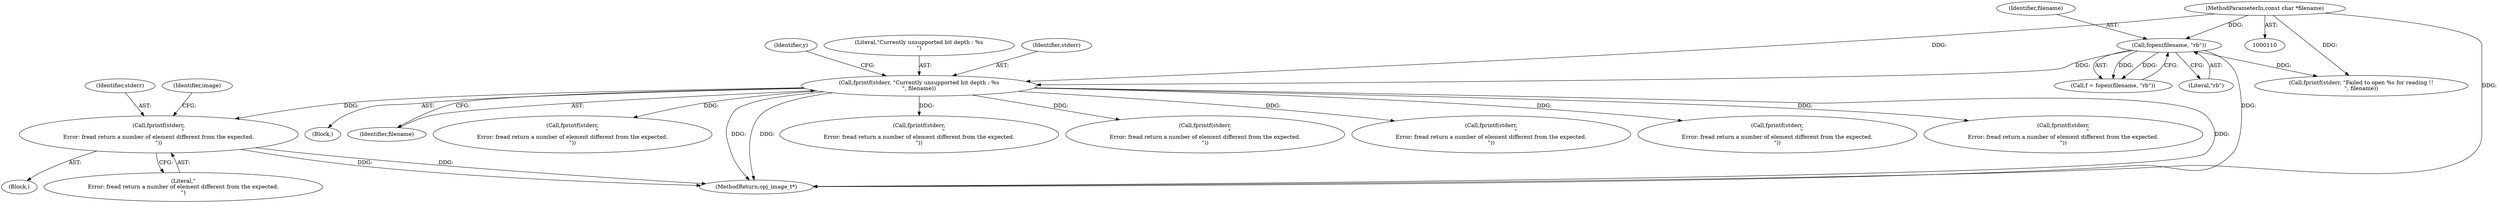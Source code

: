 digraph "0_openjpeg_2cd30c2b06ce332dede81cccad8b334cde997281_1@API" {
"1000647" [label="(Call,fprintf(stderr,\n                            \"\nError: fread return a number of element different from the expected.\n\"))"];
"1000758" [label="(Call,fprintf(stderr, \"Currently unsupported bit depth : %s\n\", filename))"];
"1000135" [label="(Call,fopen(filename, \"rb\"))"];
"1000111" [label="(MethodParameterIn,const char *filename)"];
"1000142" [label="(Call,fprintf(stderr, \"Failed to open %s for reading !!\n\", filename))"];
"1000111" [label="(MethodParameterIn,const char *filename)"];
"1000760" [label="(Literal,\"Currently unsupported bit depth : %s\n\")"];
"1000683" [label="(Call,fprintf(stderr,\n                            \"\nError: fread return a number of element different from the expected.\n\"))"];
"1000538" [label="(Call,fprintf(stderr,\n                            \"\nError: fread return a number of element different from the expected.\n\"))"];
"1000648" [label="(Identifier,stderr)"];
"1000701" [label="(Call,fprintf(stderr,\n                            \"\nError: fread return a number of element different from the expected.\n\"))"];
"1000646" [label="(Block,)"];
"1000759" [label="(Identifier,stderr)"];
"1000556" [label="(Call,fprintf(stderr,\n                            \"\nError: fread return a number of element different from the expected.\n\"))"];
"1000758" [label="(Call,fprintf(stderr, \"Currently unsupported bit depth : %s\n\", filename))"];
"1000574" [label="(Call,fprintf(stderr,\n                            \"\nError: fread return a number of element different from the expected.\n\"))"];
"1000757" [label="(Block,)"];
"1000135" [label="(Call,fopen(filename, \"rb\"))"];
"1000136" [label="(Identifier,filename)"];
"1000485" [label="(Identifier,y)"];
"1000133" [label="(Call,f = fopen(filename, \"rb\"))"];
"1000647" [label="(Call,fprintf(stderr,\n                            \"\nError: fread return a number of element different from the expected.\n\"))"];
"1000137" [label="(Literal,\"rb\")"];
"1000761" [label="(Identifier,filename)"];
"1000766" [label="(MethodReturn,opj_image_t*)"];
"1000649" [label="(Literal,\"\nError: fread return a number of element different from the expected.\n\")"];
"1000651" [label="(Identifier,image)"];
"1000665" [label="(Call,fprintf(stderr,\n                            \"\nError: fread return a number of element different from the expected.\n\"))"];
"1000647" -> "1000646"  [label="AST: "];
"1000647" -> "1000649"  [label="CFG: "];
"1000648" -> "1000647"  [label="AST: "];
"1000649" -> "1000647"  [label="AST: "];
"1000651" -> "1000647"  [label="CFG: "];
"1000647" -> "1000766"  [label="DDG: "];
"1000647" -> "1000766"  [label="DDG: "];
"1000758" -> "1000647"  [label="DDG: "];
"1000758" -> "1000757"  [label="AST: "];
"1000758" -> "1000761"  [label="CFG: "];
"1000759" -> "1000758"  [label="AST: "];
"1000760" -> "1000758"  [label="AST: "];
"1000761" -> "1000758"  [label="AST: "];
"1000485" -> "1000758"  [label="CFG: "];
"1000758" -> "1000766"  [label="DDG: "];
"1000758" -> "1000766"  [label="DDG: "];
"1000758" -> "1000766"  [label="DDG: "];
"1000758" -> "1000538"  [label="DDG: "];
"1000758" -> "1000556"  [label="DDG: "];
"1000758" -> "1000574"  [label="DDG: "];
"1000758" -> "1000665"  [label="DDG: "];
"1000758" -> "1000683"  [label="DDG: "];
"1000758" -> "1000701"  [label="DDG: "];
"1000135" -> "1000758"  [label="DDG: "];
"1000111" -> "1000758"  [label="DDG: "];
"1000135" -> "1000133"  [label="AST: "];
"1000135" -> "1000137"  [label="CFG: "];
"1000136" -> "1000135"  [label="AST: "];
"1000137" -> "1000135"  [label="AST: "];
"1000133" -> "1000135"  [label="CFG: "];
"1000135" -> "1000766"  [label="DDG: "];
"1000135" -> "1000133"  [label="DDG: "];
"1000135" -> "1000133"  [label="DDG: "];
"1000111" -> "1000135"  [label="DDG: "];
"1000135" -> "1000142"  [label="DDG: "];
"1000111" -> "1000110"  [label="AST: "];
"1000111" -> "1000766"  [label="DDG: "];
"1000111" -> "1000142"  [label="DDG: "];
}

